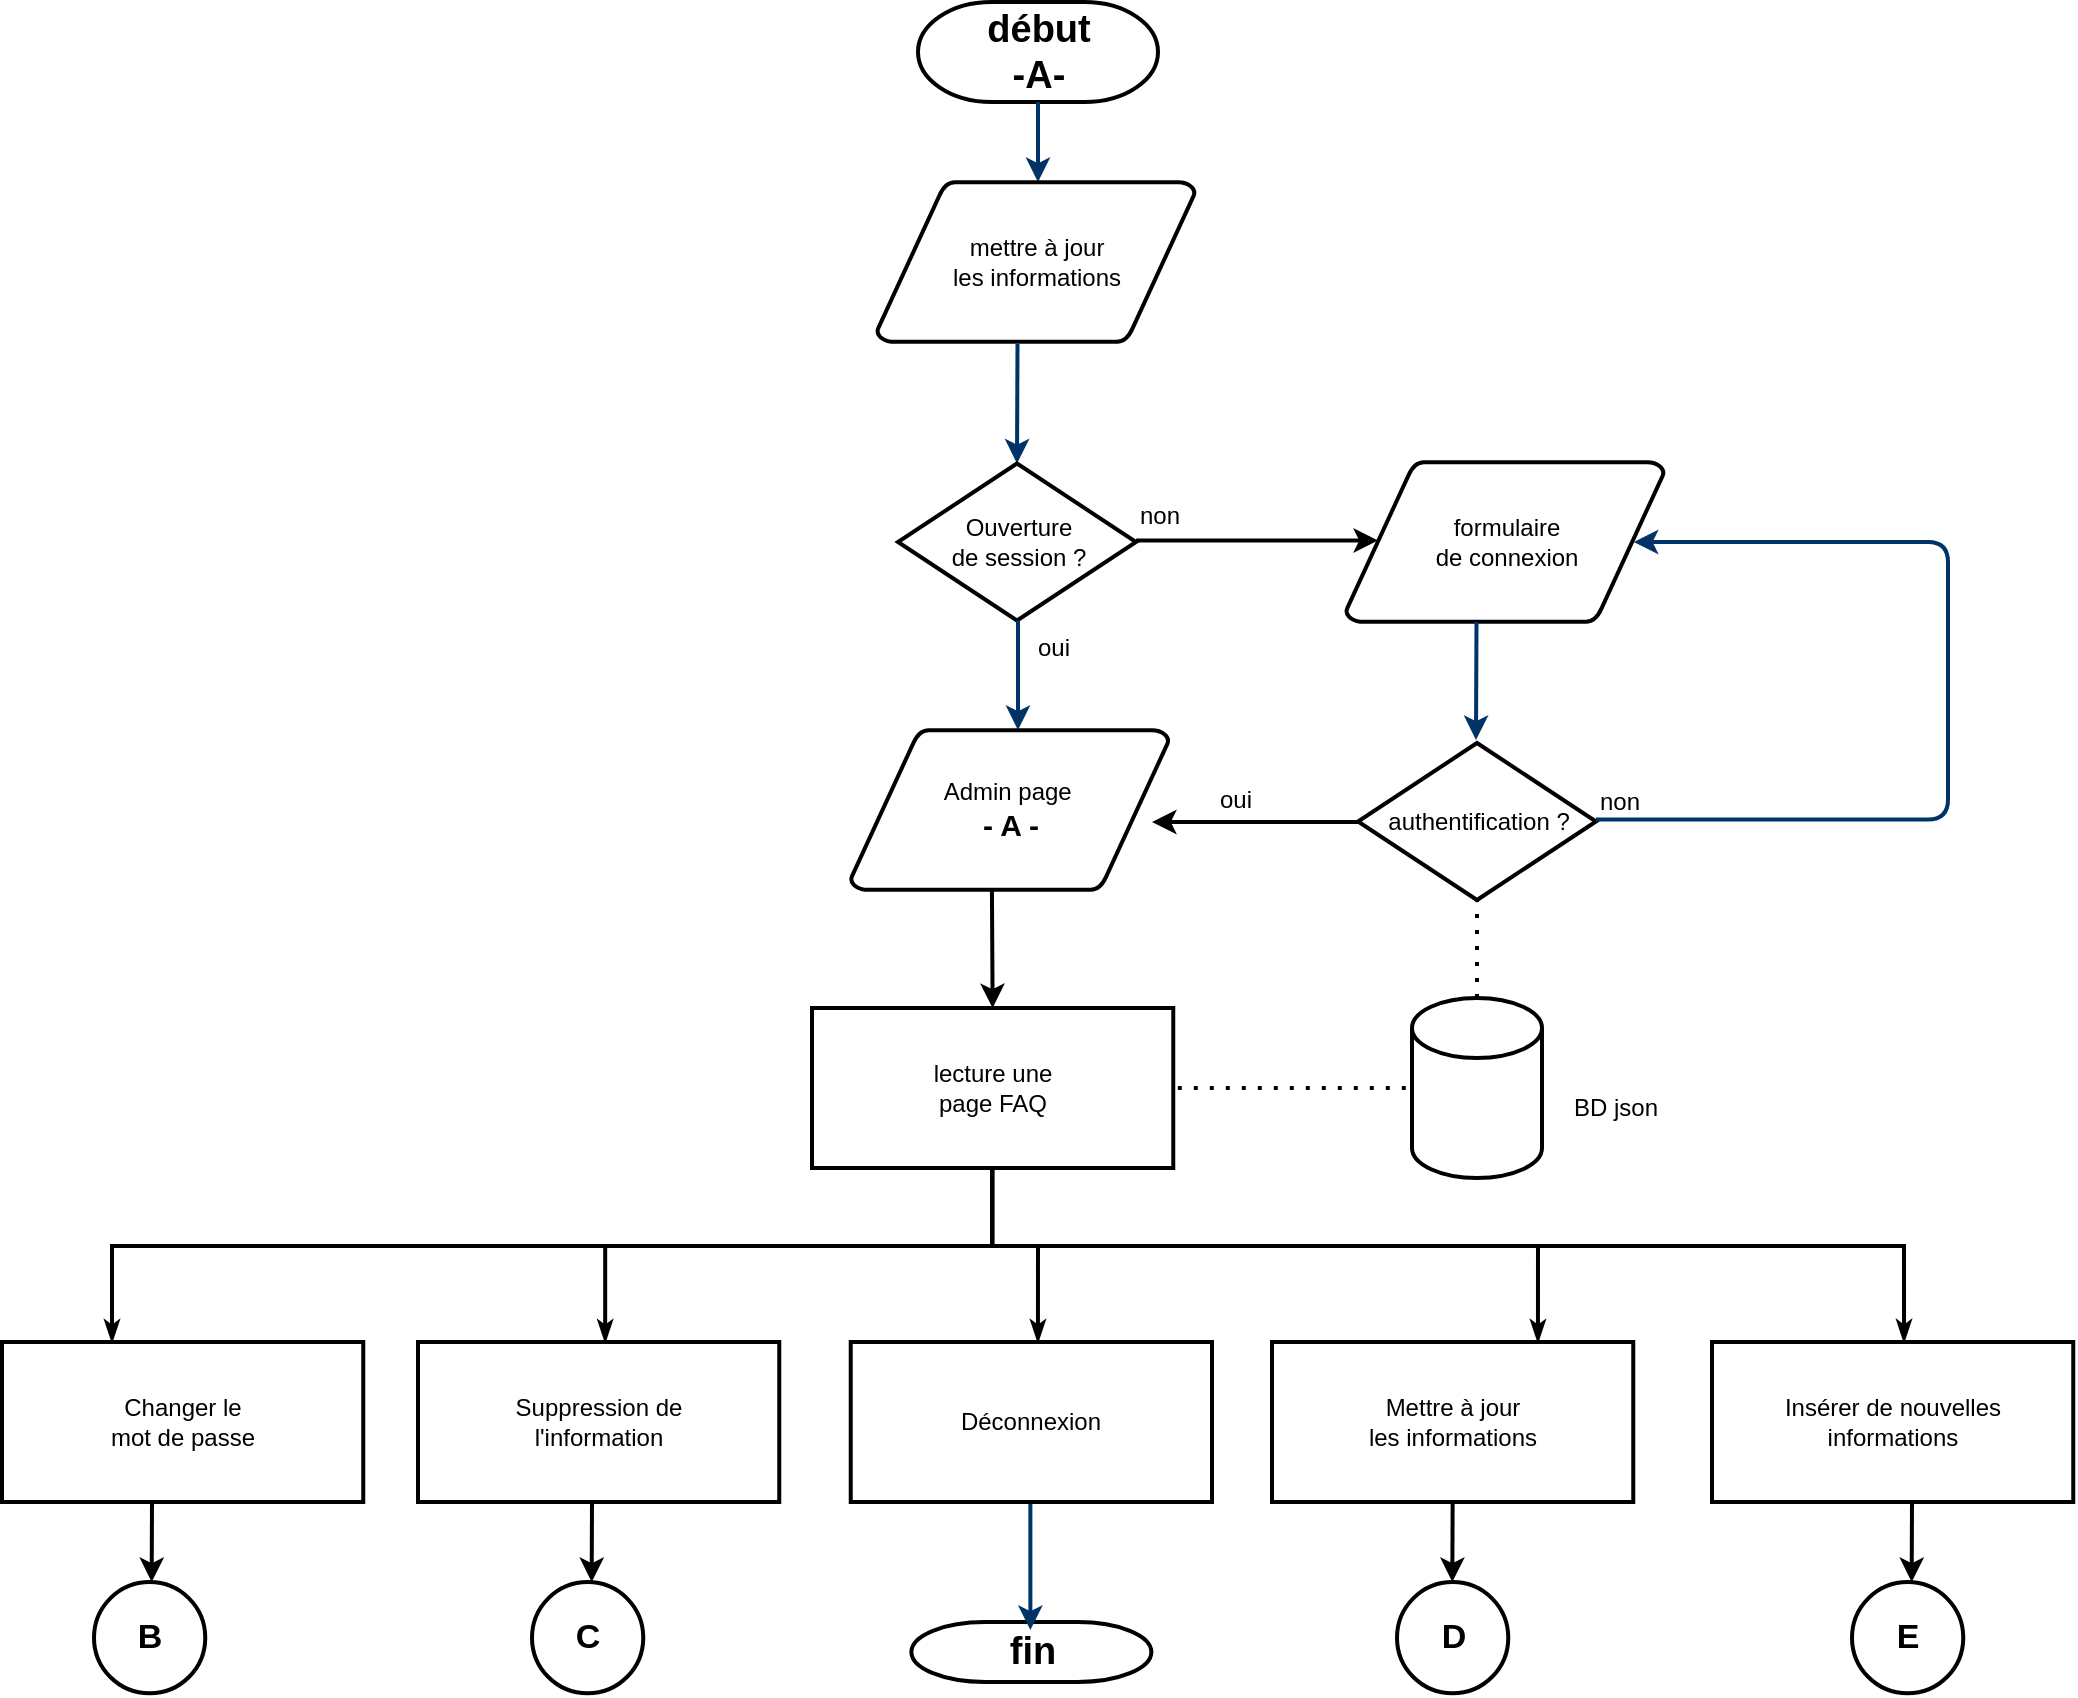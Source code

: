 <mxfile version="20.3.3"><diagram id="6a731a19-8d31-9384-78a2-239565b7b9f0" name="Page-1"><mxGraphModel dx="2062" dy="1023" grid="1" gridSize="10" guides="1" tooltips="1" connect="1" arrows="1" fold="1" page="1" pageScale="1" pageWidth="1169" pageHeight="827" background="none" math="0" shadow="0"><root><mxCell id="0"/><mxCell id="1" parent="0"/><mxCell id="2" value="&lt;b&gt;&lt;font style=&quot;font-size: 19px;&quot;&gt;début&lt;br&gt;-A-&lt;br&gt;&lt;/font&gt;&lt;/b&gt;" style="shape=mxgraph.flowchart.terminator;strokeWidth=2;gradientColor=none;gradientDirection=north;fontStyle=0;html=1;" parent="1" vertex="1"><mxGeometry x="503" y="50" width="120" height="50" as="geometry"/></mxCell><mxCell id="7" style="fontStyle=1;strokeColor=#003366;strokeWidth=2;html=1;" parent="1" source="2" edge="1"><mxGeometry relative="1" as="geometry"><mxPoint x="563" y="140" as="targetPoint"/></mxGeometry></mxCell><mxCell id="mBBVKMEMSPNzFvPRmkVC-101" value="" style="edgeStyle=elbowEdgeStyle;elbow=horizontal;fontStyle=1;strokeColor=#003366;strokeWidth=2;html=1;entryX=0.5;entryY=0;entryDx=0;entryDy=0;entryPerimeter=0;" parent="1" target="mBBVKMEMSPNzFvPRmkVC-102" edge="1"><mxGeometry x="231.75" y="-369" width="100" height="100" as="geometry"><mxPoint x="552.75" y="221" as="sourcePoint"/><mxPoint x="551.75" y="271" as="targetPoint"/></mxGeometry></mxCell><mxCell id="mBBVKMEMSPNzFvPRmkVC-102" value="Ouverture &lt;br&gt;de session ?" style="shape=mxgraph.flowchart.decision;strokeWidth=2;gradientColor=none;gradientDirection=north;fontStyle=0;html=1;" parent="1" vertex="1"><mxGeometry x="493" y="280.75" width="119" height="78.5" as="geometry"/></mxCell><mxCell id="mBBVKMEMSPNzFvPRmkVC-103" value="oui" style="text;fontStyle=0;html=1;strokeColor=none;gradientColor=none;fillColor=none;strokeWidth=2;" parent="1" vertex="1"><mxGeometry x="560.75" y="358.5" width="40" height="26" as="geometry"/></mxCell><mxCell id="mBBVKMEMSPNzFvPRmkVC-104" value="" style="edgeStyle=elbowEdgeStyle;elbow=horizontal;fontStyle=1;strokeColor=#003366;strokeWidth=2;html=1;entryX=0.442;entryY=0.069;entryDx=0;entryDy=0;entryPerimeter=0;" parent="1" edge="1" source="mBBVKMEMSPNzFvPRmkVC-102"><mxGeometry x="231.5" y="-806" width="100" height="100" as="geometry"><mxPoint x="553" y="359" as="sourcePoint"/><mxPoint x="552.778" y="414.02" as="targetPoint"/></mxGeometry></mxCell><mxCell id="mBBVKMEMSPNzFvPRmkVC-105" value="non" style="text;fontStyle=0;html=1;strokeColor=none;gradientColor=none;fillColor=none;strokeWidth=2;" parent="1" vertex="1"><mxGeometry x="612" y="293.25" width="40" height="26" as="geometry"/></mxCell><mxCell id="mBBVKMEMSPNzFvPRmkVC-116" value="" style="endArrow=classic;html=1;rounded=0;exitX=0;exitY=1;exitDx=0;exitDy=0;entryX=0;entryY=0.5;entryDx=0;entryDy=0;entryPerimeter=0;strokeWidth=2;" parent="1" source="mBBVKMEMSPNzFvPRmkVC-105" edge="1"><mxGeometry width="50" height="50" relative="1" as="geometry"><mxPoint x="803" y="390" as="sourcePoint"/><mxPoint x="733" y="319.25" as="targetPoint"/></mxGeometry></mxCell><mxCell id="mBBVKMEMSPNzFvPRmkVC-119" value="authentification ?" style="shape=mxgraph.flowchart.decision;strokeWidth=2;gradientColor=none;gradientDirection=north;fontStyle=0;html=1;" parent="1" vertex="1"><mxGeometry x="723" y="420.5" width="119" height="78.5" as="geometry"/></mxCell><mxCell id="mBBVKMEMSPNzFvPRmkVC-122" value="formulaire &lt;br&gt;de connexion" style="shape=mxgraph.flowchart.data;strokeWidth=2;gradientColor=none;gradientDirection=north;fontStyle=0;html=1;" parent="1" vertex="1"><mxGeometry x="717" y="280" width="159" height="80" as="geometry"/></mxCell><mxCell id="mBBVKMEMSPNzFvPRmkVC-123" value="" style="edgeStyle=elbowEdgeStyle;elbow=horizontal;fontStyle=1;strokeColor=#003366;strokeWidth=2;html=1;entryX=0.5;entryY=0;entryDx=0;entryDy=0;entryPerimeter=0;" parent="1" edge="1"><mxGeometry x="461.25" y="-230" width="100" height="100" as="geometry"><mxPoint x="782.25" y="360" as="sourcePoint"/><mxPoint x="782" y="419" as="targetPoint"/></mxGeometry></mxCell><mxCell id="mBBVKMEMSPNzFvPRmkVC-124" value="" style="edgeStyle=elbowEdgeStyle;elbow=horizontal;entryX=0.905;entryY=0.5;entryPerimeter=0;exitX=1;exitY=0.5;exitPerimeter=0;fontStyle=1;strokeColor=#003366;strokeWidth=2;html=1;entryDx=0;entryDy=0;" parent="1" target="mBBVKMEMSPNzFvPRmkVC-122" edge="1"><mxGeometry x="854" y="68.79" width="100" height="100" as="geometry"><mxPoint x="842" y="458.79" as="sourcePoint"/><mxPoint x="1023" y="414.0" as="targetPoint"/><Array as="points"><mxPoint x="1018" y="440.29"/></Array></mxGeometry></mxCell><mxCell id="mBBVKMEMSPNzFvPRmkVC-125" value="non" style="text;fontStyle=0;html=1;strokeColor=none;gradientColor=none;fillColor=none;strokeWidth=2;" parent="1" vertex="1"><mxGeometry x="842" y="436" width="40" height="26" as="geometry"/></mxCell><mxCell id="mBBVKMEMSPNzFvPRmkVC-126" value="Admin page&amp;nbsp;&lt;br&gt;&lt;b&gt;&lt;font style=&quot;font-size: 15px;&quot;&gt;- A -&lt;/font&gt;&lt;/b&gt;" style="shape=mxgraph.flowchart.data;strokeWidth=2;gradientColor=none;gradientDirection=north;fontStyle=0;html=1;" parent="1" vertex="1"><mxGeometry x="469.37" y="414" width="159" height="80" as="geometry"/></mxCell><mxCell id="mBBVKMEMSPNzFvPRmkVC-127" value="" style="endArrow=classic;html=1;rounded=0;strokeWidth=2;" parent="1" edge="1"><mxGeometry width="50" height="50" relative="1" as="geometry"><mxPoint x="723" y="460" as="sourcePoint"/><mxPoint x="620" y="460" as="targetPoint"/></mxGeometry></mxCell><mxCell id="mBBVKMEMSPNzFvPRmkVC-128" value="oui" style="text;fontStyle=0;html=1;strokeColor=none;gradientColor=none;fillColor=none;strokeWidth=2;" parent="1" vertex="1"><mxGeometry x="652" y="435" width="40" height="26" as="geometry"/></mxCell><mxCell id="mBBVKMEMSPNzFvPRmkVC-130" value="" style="endArrow=classic;html=1;rounded=0;entryX=0.5;entryY=0;entryDx=0;entryDy=0;strokeWidth=2;exitX=0.444;exitY=1;exitDx=0;exitDy=0;exitPerimeter=0;" parent="1" target="Oow9rLZxB16fHBbr0Fwl-80" edge="1" source="mBBVKMEMSPNzFvPRmkVC-126"><mxGeometry width="50" height="50" relative="1" as="geometry"><mxPoint x="546" y="495" as="sourcePoint"/><mxPoint x="545.027" y="554.04" as="targetPoint"/></mxGeometry></mxCell><mxCell id="mBBVKMEMSPNzFvPRmkVC-131" value="" style="shape=cylinder3;whiteSpace=wrap;html=1;boundedLbl=1;backgroundOutline=1;size=15;strokeWidth=2;" parent="1" vertex="1"><mxGeometry x="750" y="548" width="65" height="90" as="geometry"/></mxCell><mxCell id="mBBVKMEMSPNzFvPRmkVC-132" value="BD json" style="text;html=1;strokeColor=none;fillColor=none;align=center;verticalAlign=middle;whiteSpace=wrap;rounded=0;strokeWidth=2;" parent="1" vertex="1"><mxGeometry x="822" y="588" width="60" height="30" as="geometry"/></mxCell><mxCell id="mBBVKMEMSPNzFvPRmkVC-134" value="" style="endArrow=none;dashed=1;html=1;dashPattern=1 3;strokeWidth=2;rounded=0;entryX=0.5;entryY=1;entryDx=0;entryDy=0;entryPerimeter=0;exitX=0.5;exitY=0;exitDx=0;exitDy=0;exitPerimeter=0;" parent="1" source="mBBVKMEMSPNzFvPRmkVC-131" target="mBBVKMEMSPNzFvPRmkVC-119" edge="1"><mxGeometry width="50" height="50" relative="1" as="geometry"><mxPoint x="803" y="640" as="sourcePoint"/><mxPoint x="853" y="590" as="targetPoint"/></mxGeometry></mxCell><mxCell id="mBBVKMEMSPNzFvPRmkVC-135" value="" style="endArrow=none;dashed=1;html=1;dashPattern=1 3;strokeWidth=2;rounded=0;exitX=0.905;exitY=0.5;exitDx=0;exitDy=0;exitPerimeter=0;entryX=0;entryY=0.5;entryDx=0;entryDy=0;entryPerimeter=0;" parent="1" edge="1" target="mBBVKMEMSPNzFvPRmkVC-131"><mxGeometry width="50" height="50" relative="1" as="geometry"><mxPoint x="616.895" y="593" as="sourcePoint"/><mxPoint x="813" y="593" as="targetPoint"/></mxGeometry></mxCell><mxCell id="qIV6UIpSQ9N_Xh-U7Ghj-8" value="&lt;b&gt;&lt;font style=&quot;font-size: 19px;&quot;&gt;fin&lt;/font&gt;&lt;/b&gt;" style="shape=mxgraph.flowchart.terminator;strokeWidth=2;gradientColor=none;gradientDirection=north;fontStyle=0;html=1;" parent="1" vertex="1"><mxGeometry x="499.69" y="860" width="120" height="30" as="geometry"/></mxCell><mxCell id="qIV6UIpSQ9N_Xh-U7Ghj-9" value="" style="edgeStyle=elbowEdgeStyle;elbow=vertical;fontStyle=1;strokeColor=#003366;strokeWidth=2;html=1;" parent="1" edge="1"><mxGeometry x="242.94" y="-1055" width="100" height="100" as="geometry"><mxPoint x="559.19" y="770" as="sourcePoint"/><mxPoint x="559.19" y="864" as="targetPoint"/></mxGeometry></mxCell><mxCell id="Oow9rLZxB16fHBbr0Fwl-64" style="edgeStyle=orthogonalEdgeStyle;rounded=0;html=1;labelBackgroundColor=none;startSize=5;endArrow=classicThin;endFill=1;endSize=5;jettySize=auto;orthogonalLoop=1;strokeWidth=2;fontFamily=Verdana;fontSize=8;entryX=0.555;entryY=0.013;entryDx=0;entryDy=0;entryPerimeter=0;exitX=0.446;exitY=1.013;exitDx=0;exitDy=0;exitPerimeter=0;" edge="1" parent="1"><mxGeometry relative="1" as="geometry"><mxPoint x="521.931" y="633.04" as="sourcePoint"/><mxPoint x="562.972" y="720.04" as="targetPoint"/><Array as="points"><mxPoint x="522" y="632"/><mxPoint x="540" y="632"/><mxPoint x="540" y="672"/><mxPoint x="563" y="672"/></Array></mxGeometry></mxCell><mxCell id="Oow9rLZxB16fHBbr0Fwl-65" style="edgeStyle=orthogonalEdgeStyle;rounded=0;html=1;labelBackgroundColor=none;startSize=5;endArrow=classicThin;endFill=1;endSize=5;jettySize=auto;orthogonalLoop=1;strokeWidth=2;fontFamily=Verdana;fontSize=8;entryX=0.555;entryY=0.013;entryDx=0;entryDy=0;entryPerimeter=0;exitX=0.435;exitY=1;exitDx=0;exitDy=0;exitPerimeter=0;" edge="1" parent="1"><mxGeometry relative="1" as="geometry"><mxPoint x="519.944" y="632" as="sourcePoint"/><mxPoint x="812.972" y="720.04" as="targetPoint"/><Array as="points"><mxPoint x="540" y="632"/><mxPoint x="540" y="672"/><mxPoint x="813" y="672"/></Array></mxGeometry></mxCell><mxCell id="Oow9rLZxB16fHBbr0Fwl-67" style="edgeStyle=orthogonalEdgeStyle;rounded=0;html=1;labelBackgroundColor=none;startSize=5;endArrow=classicThin;endFill=1;endSize=5;jettySize=auto;orthogonalLoop=1;strokeWidth=2;fontFamily=Verdana;fontSize=8;entryX=0.555;entryY=0.013;entryDx=0;entryDy=0;entryPerimeter=0;exitX=0.424;exitY=1.025;exitDx=0;exitDy=0;exitPerimeter=0;" edge="1" parent="1"><mxGeometry relative="1" as="geometry"><mxPoint x="517.957" y="634" as="sourcePoint"/><mxPoint x="346.592" y="720.04" as="targetPoint"/><Array as="points"><mxPoint x="518" y="633"/><mxPoint x="540" y="633"/><mxPoint x="540" y="672"/><mxPoint x="347" y="672"/></Array></mxGeometry></mxCell><mxCell id="Oow9rLZxB16fHBbr0Fwl-68" style="edgeStyle=orthogonalEdgeStyle;rounded=0;html=1;labelBackgroundColor=none;startSize=5;endArrow=classicThin;endFill=1;endSize=5;jettySize=auto;orthogonalLoop=1;strokeWidth=2;fontFamily=Verdana;fontSize=8;entryX=0.555;entryY=0.013;entryDx=0;entryDy=0;entryPerimeter=0;exitX=0.5;exitY=1;exitDx=0;exitDy=0;" edge="1" parent="1"><mxGeometry relative="1" as="geometry"><mxPoint x="531.685" y="632" as="sourcePoint"/><mxPoint x="100.002" y="720.04" as="targetPoint"/><Array as="points"><mxPoint x="540" y="632"/><mxPoint x="540" y="672"/><mxPoint x="100" y="672"/></Array></mxGeometry></mxCell><mxCell id="Oow9rLZxB16fHBbr0Fwl-75" value="&lt;span style=&quot;&quot;&gt;Mettre à jour&lt;/span&gt;&lt;br style=&quot;&quot;&gt;&lt;span style=&quot;&quot;&gt;les informations&lt;/span&gt;" style="rounded=0;whiteSpace=wrap;html=1;strokeWidth=2;" vertex="1" parent="1"><mxGeometry x="680" y="720" width="180.63" height="80" as="geometry"/></mxCell><mxCell id="Oow9rLZxB16fHBbr0Fwl-76" value="&lt;span style=&quot;&quot;&gt;Changer le&lt;/span&gt;&lt;br style=&quot;&quot;&gt;&lt;span style=&quot;&quot;&gt;mot de passe&lt;/span&gt;" style="rounded=0;whiteSpace=wrap;html=1;strokeWidth=2;" vertex="1" parent="1"><mxGeometry x="45" y="720" width="180.63" height="80" as="geometry"/></mxCell><mxCell id="Oow9rLZxB16fHBbr0Fwl-77" value="&lt;span style=&quot;&quot;&gt;Suppression de&lt;/span&gt;&lt;br style=&quot;&quot;&gt;&lt;span style=&quot;&quot;&gt;l'information&lt;/span&gt;" style="rounded=0;whiteSpace=wrap;html=1;strokeWidth=2;" vertex="1" parent="1"><mxGeometry x="253" y="720" width="180.63" height="80" as="geometry"/></mxCell><mxCell id="Oow9rLZxB16fHBbr0Fwl-78" value="Déconnexion" style="rounded=0;whiteSpace=wrap;html=1;strokeWidth=2;" vertex="1" parent="1"><mxGeometry x="469.37" y="720" width="180.63" height="80" as="geometry"/></mxCell><mxCell id="Oow9rLZxB16fHBbr0Fwl-80" value="&lt;span style=&quot;&quot;&gt;lecture une&lt;/span&gt;&lt;br style=&quot;&quot;&gt;&lt;span style=&quot;&quot;&gt;page FAQ&lt;/span&gt;" style="rounded=0;whiteSpace=wrap;html=1;strokeWidth=2;" vertex="1" parent="1"><mxGeometry x="450" y="553" width="180.63" height="80" as="geometry"/></mxCell><mxCell id="Oow9rLZxB16fHBbr0Fwl-81" value="&lt;span style=&quot;&quot;&gt;mettre à jour&lt;/span&gt;&lt;br style=&quot;&quot;&gt;&lt;span style=&quot;&quot;&gt;les informations&lt;/span&gt;" style="shape=mxgraph.flowchart.data;strokeWidth=2;gradientColor=none;gradientDirection=north;fontStyle=0;html=1;" vertex="1" parent="1"><mxGeometry x="482.5" y="140" width="159" height="80" as="geometry"/></mxCell><mxCell id="Oow9rLZxB16fHBbr0Fwl-92" value="Insérer de nouvelles&lt;br&gt;informations" style="rounded=0;whiteSpace=wrap;html=1;strokeWidth=2;" vertex="1" parent="1"><mxGeometry x="900" y="720" width="180.63" height="80" as="geometry"/></mxCell><mxCell id="Oow9rLZxB16fHBbr0Fwl-93" style="edgeStyle=orthogonalEdgeStyle;rounded=0;html=1;labelBackgroundColor=none;startSize=5;endArrow=classicThin;endFill=1;endSize=5;jettySize=auto;orthogonalLoop=1;strokeWidth=2;fontFamily=Verdana;fontSize=8;entryX=0.555;entryY=0.013;entryDx=0;entryDy=0;entryPerimeter=0;exitX=0.5;exitY=1;exitDx=0;exitDy=0;" edge="1" parent="1" source="Oow9rLZxB16fHBbr0Fwl-80"><mxGeometry relative="1" as="geometry"><mxPoint x="702.994" y="631.96" as="sourcePoint"/><mxPoint x="996.022" y="720" as="targetPoint"/><Array as="points"><mxPoint x="540" y="633"/><mxPoint x="540" y="672"/><mxPoint x="996" y="672"/></Array></mxGeometry></mxCell><mxCell id="Oow9rLZxB16fHBbr0Fwl-95" value="" style="endArrow=classic;html=1;rounded=0;strokeWidth=2;exitX=0.5;exitY=1;exitDx=0;exitDy=0;entryX=0.5;entryY=0;entryDx=0;entryDy=0;" edge="1" parent="1" source="Oow9rLZxB16fHBbr0Fwl-75"><mxGeometry width="50" height="50" relative="1" as="geometry"><mxPoint x="930" y="640" as="sourcePoint"/><mxPoint x="770.16" y="840" as="targetPoint"/></mxGeometry></mxCell><mxCell id="Oow9rLZxB16fHBbr0Fwl-97" value="" style="endArrow=classic;html=1;rounded=0;strokeWidth=2;exitX=0.5;exitY=1;exitDx=0;exitDy=0;entryX=0.5;entryY=0;entryDx=0;entryDy=0;" edge="1" parent="1"><mxGeometry width="50" height="50" relative="1" as="geometry"><mxPoint x="999.995" y="800" as="sourcePoint"/><mxPoint x="999.84" y="840" as="targetPoint"/></mxGeometry></mxCell><mxCell id="Oow9rLZxB16fHBbr0Fwl-99" value="" style="endArrow=classic;html=1;rounded=0;strokeWidth=2;exitX=0.5;exitY=1;exitDx=0;exitDy=0;entryX=0.5;entryY=0;entryDx=0;entryDy=0;" edge="1" parent="1"><mxGeometry width="50" height="50" relative="1" as="geometry"><mxPoint x="339.995" y="800" as="sourcePoint"/><mxPoint x="339.84" y="840" as="targetPoint"/></mxGeometry></mxCell><mxCell id="Oow9rLZxB16fHBbr0Fwl-101" value="" style="endArrow=classic;html=1;rounded=0;strokeWidth=2;exitX=0.5;exitY=1;exitDx=0;exitDy=0;entryX=0.5;entryY=0;entryDx=0;entryDy=0;" edge="1" parent="1"><mxGeometry width="50" height="50" relative="1" as="geometry"><mxPoint x="119.995" y="800" as="sourcePoint"/><mxPoint x="119.84" y="840" as="targetPoint"/></mxGeometry></mxCell><mxCell id="Oow9rLZxB16fHBbr0Fwl-102" value="&lt;b&gt;&lt;font style=&quot;font-size: 17px;&quot;&gt;B&lt;/font&gt;&lt;/b&gt;" style="ellipse;whiteSpace=wrap;html=1;aspect=fixed;strokeWidth=2;" vertex="1" parent="1"><mxGeometry x="91" y="840" width="55.63" height="55.63" as="geometry"/></mxCell><mxCell id="Oow9rLZxB16fHBbr0Fwl-103" value="&lt;b&gt;&lt;font style=&quot;font-size: 17px;&quot;&gt;C&lt;/font&gt;&lt;/b&gt;" style="ellipse;whiteSpace=wrap;html=1;aspect=fixed;strokeWidth=2;" vertex="1" parent="1"><mxGeometry x="310" y="840" width="55.63" height="55.63" as="geometry"/></mxCell><mxCell id="Oow9rLZxB16fHBbr0Fwl-104" value="&lt;b&gt;&lt;font style=&quot;font-size: 17px;&quot;&gt;D&lt;/font&gt;&lt;/b&gt;" style="ellipse;whiteSpace=wrap;html=1;aspect=fixed;strokeWidth=2;" vertex="1" parent="1"><mxGeometry x="742.5" y="840" width="55.63" height="55.63" as="geometry"/></mxCell><mxCell id="Oow9rLZxB16fHBbr0Fwl-105" value="&lt;b&gt;&lt;font style=&quot;font-size: 17px;&quot;&gt;E&lt;/font&gt;&lt;/b&gt;" style="ellipse;whiteSpace=wrap;html=1;aspect=fixed;strokeWidth=2;" vertex="1" parent="1"><mxGeometry x="970" y="840" width="55.63" height="55.63" as="geometry"/></mxCell></root></mxGraphModel></diagram></mxfile>